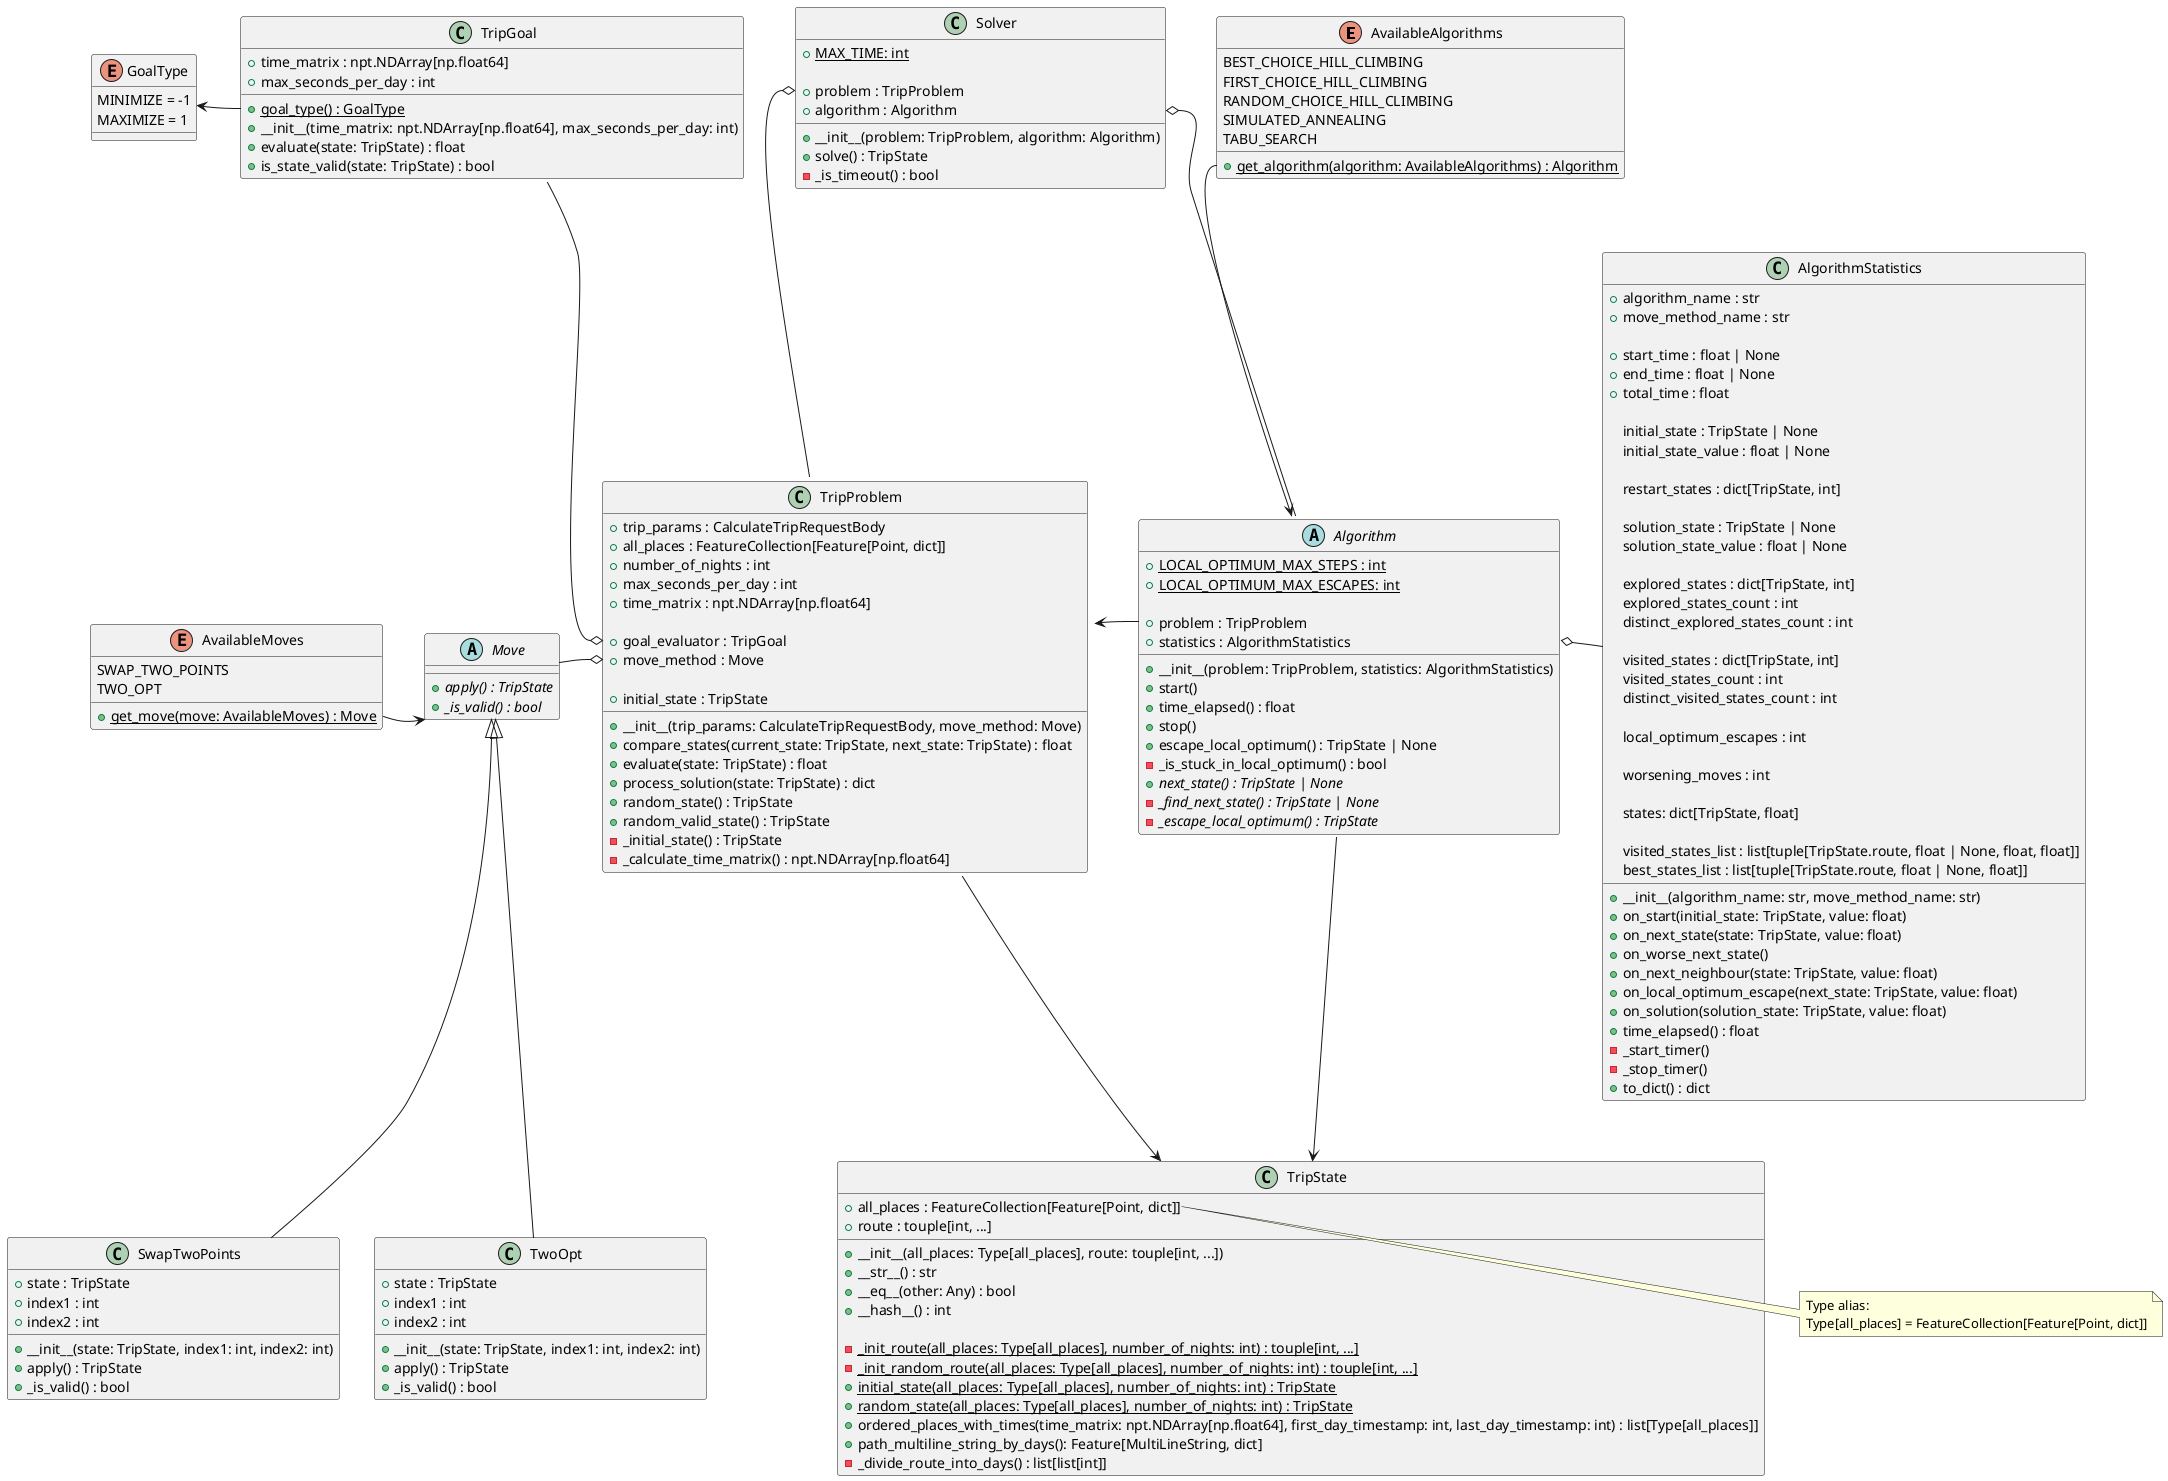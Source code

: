 @startuml Backend algorithms classes

enum AvailableAlgorithms {
  BEST_CHOICE_HILL_CLIMBING
  FIRST_CHOICE_HILL_CLIMBING
  RANDOM_CHOICE_HILL_CLIMBING
  SIMULATED_ANNEALING
  TABU_SEARCH

  +{static} get_algorithm(algorithm: AvailableAlgorithms) : Algorithm
}

abstract class Algorithm {
  +{static} LOCAL_OPTIMUM_MAX_STEPS : int
  +{static} LOCAL_OPTIMUM_MAX_ESCAPES: int

  +problem : TripProblem
  +statistics : AlgorithmStatistics

  +__init__(problem: TripProblem, statistics: AlgorithmStatistics)
  +start()
  +time_elapsed() : float
  +stop()
  +escape_local_optimum() : TripState | None
  -_is_stuck_in_local_optimum() : bool
  +{abstract} next_state() : TripState | None
  -{abstract} _find_next_state() : TripState | None
  -{abstract} _escape_local_optimum() : TripState
}

class AlgorithmStatistics {
  +algorithm_name : str
  +move_method_name : str
  
  +start_time : float | None
  +end_time : float | None
  +total_time : float

  initial_state : TripState | None
  initial_state_value : float | None

  restart_states : dict[TripState, int]

  solution_state : TripState | None
  solution_state_value : float | None

  explored_states : dict[TripState, int]
  explored_states_count : int
  distinct_explored_states_count : int

  visited_states : dict[TripState, int]
  visited_states_count : int
  distinct_visited_states_count : int

  local_optimum_escapes : int

  worsening_moves : int

  states: dict[TripState, float]

  visited_states_list : list[tuple[TripState.route, float | None, float, float]]
  best_states_list : list[tuple[TripState.route, float | None, float]]

  +__init__(algorithm_name: str, move_method_name: str)
  +on_start(initial_state: TripState, value: float)
  +on_next_state(state: TripState, value: float)
  +on_worse_next_state()
  +on_next_neighbour(state: TripState, value: float)
  +on_local_optimum_escape(next_state: TripState, value: float)
  +on_solution(solution_state: TripState, value: float)
  +time_elapsed() : float
  -_start_timer()
  -_stop_timer()
  +to_dict() : dict
}

class Solver {
  +{static} MAX_TIME: int

  +problem : TripProblem
  +algorithm : Algorithm

  +__init__(problem: TripProblem, algorithm: Algorithm)
  +solve() : TripState
  -_is_timeout() : bool
}

enum GoalType {
  MINIMIZE = -1
  MAXIMIZE = 1
}

class TripGoal {
  +time_matrix : npt.NDArray[np.float64]
  +max_seconds_per_day : int

  +{static} goal_type() : GoalType
  +__init__(time_matrix: npt.NDArray[np.float64], max_seconds_per_day: int)
  +evaluate(state: TripState) : float
  +is_state_valid(state: TripState) : bool
}

class TripProblem {
  +trip_params : CalculateTripRequestBody
  +all_places : FeatureCollection[Feature[Point, dict]]
  +number_of_nights : int
  +max_seconds_per_day : int
  +time_matrix : npt.NDArray[np.float64]

  +goal_evaluator : TripGoal
  +move_method : Move

  +initial_state : TripState

  +__init__(trip_params: CalculateTripRequestBody, move_method: Move)
  +compare_states(current_state: TripState, next_state: TripState) : float
  +evaluate(state: TripState) : float
  +process_solution(state: TripState) : dict
  +random_state() : TripState
  +random_valid_state() : TripState
  -_initial_state() : TripState
  -_calculate_time_matrix() : npt.NDArray[np.float64]
}

class TripState {
  +all_places : FeatureCollection[Feature[Point, dict]]
  +route : touple[int, ...]

  +__init__(all_places: Type[all_places], route: touple[int, ...])
  +__str__() : str
  +__eq__(other: Any) : bool
  +__hash__() : int

  -{static} _init_route(all_places: Type[all_places], number_of_nights: int) : touple[int, ...]
  -{static} _init_random_route(all_places: Type[all_places], number_of_nights: int) : touple[int, ...]
  +{static} initial_state(all_places: Type[all_places], number_of_nights: int) : TripState
  +{static} random_state(all_places: Type[all_places], number_of_nights: int) : TripState
  +ordered_places_with_times(time_matrix: npt.NDArray[np.float64], first_day_timestamp: int, last_day_timestamp: int) : list[Type[all_places]]
  +path_multiline_string_by_days(): Feature[MultiLineString, dict]
  -_divide_route_into_days() : list[list[int]]
}
note right of TripState::all_places
  Type alias:
  Type[all_places] = FeatureCollection[Feature[Point, dict]]
end note

enum AvailableMoves {
  SWAP_TWO_POINTS
  TWO_OPT

  +{static} get_move(move: AvailableMoves) : Move
}

abstract class Move {
  +{abstract} apply() : TripState
  +{abstract} _is_valid() : bool
}

class SwapTwoPoints {
  +state : TripState
  +index1 : int
  +index2 : int

  +__init__(state: TripState, index1: int, index2: int)
  +apply() : TripState
  +_is_valid() : bool
}

class TwoOpt {
  +state : TripState
  +index1 : int
  +index2 : int

  +__init__(state: TripState, index1: int, index2: int)
  +apply() : TripState
  +_is_valid() : bool
}

TwoOpt -up-|> Move
SwapTwoPoints -up-|> Move

Solver::problem o-- TripProblem
Solver::algorithm o-- Algorithm

GoalType <-right- TripGoal::goal_type

TripProblem::goal_evaluator o-left- TripGoal


TripProblem::move_method o-left- Move
TripProblem --> TripState

Algorithm::problem -left-> TripProblem
Algorithm::statistics o-right- AlgorithmStatistics
Algorithm --> TripState

AvailableAlgorithms::get_algorithm -down-> Algorithm
AvailableMoves::get_move -right-> Move

' Just for positioning
TripGoal -[hidden]- Move

@enduml